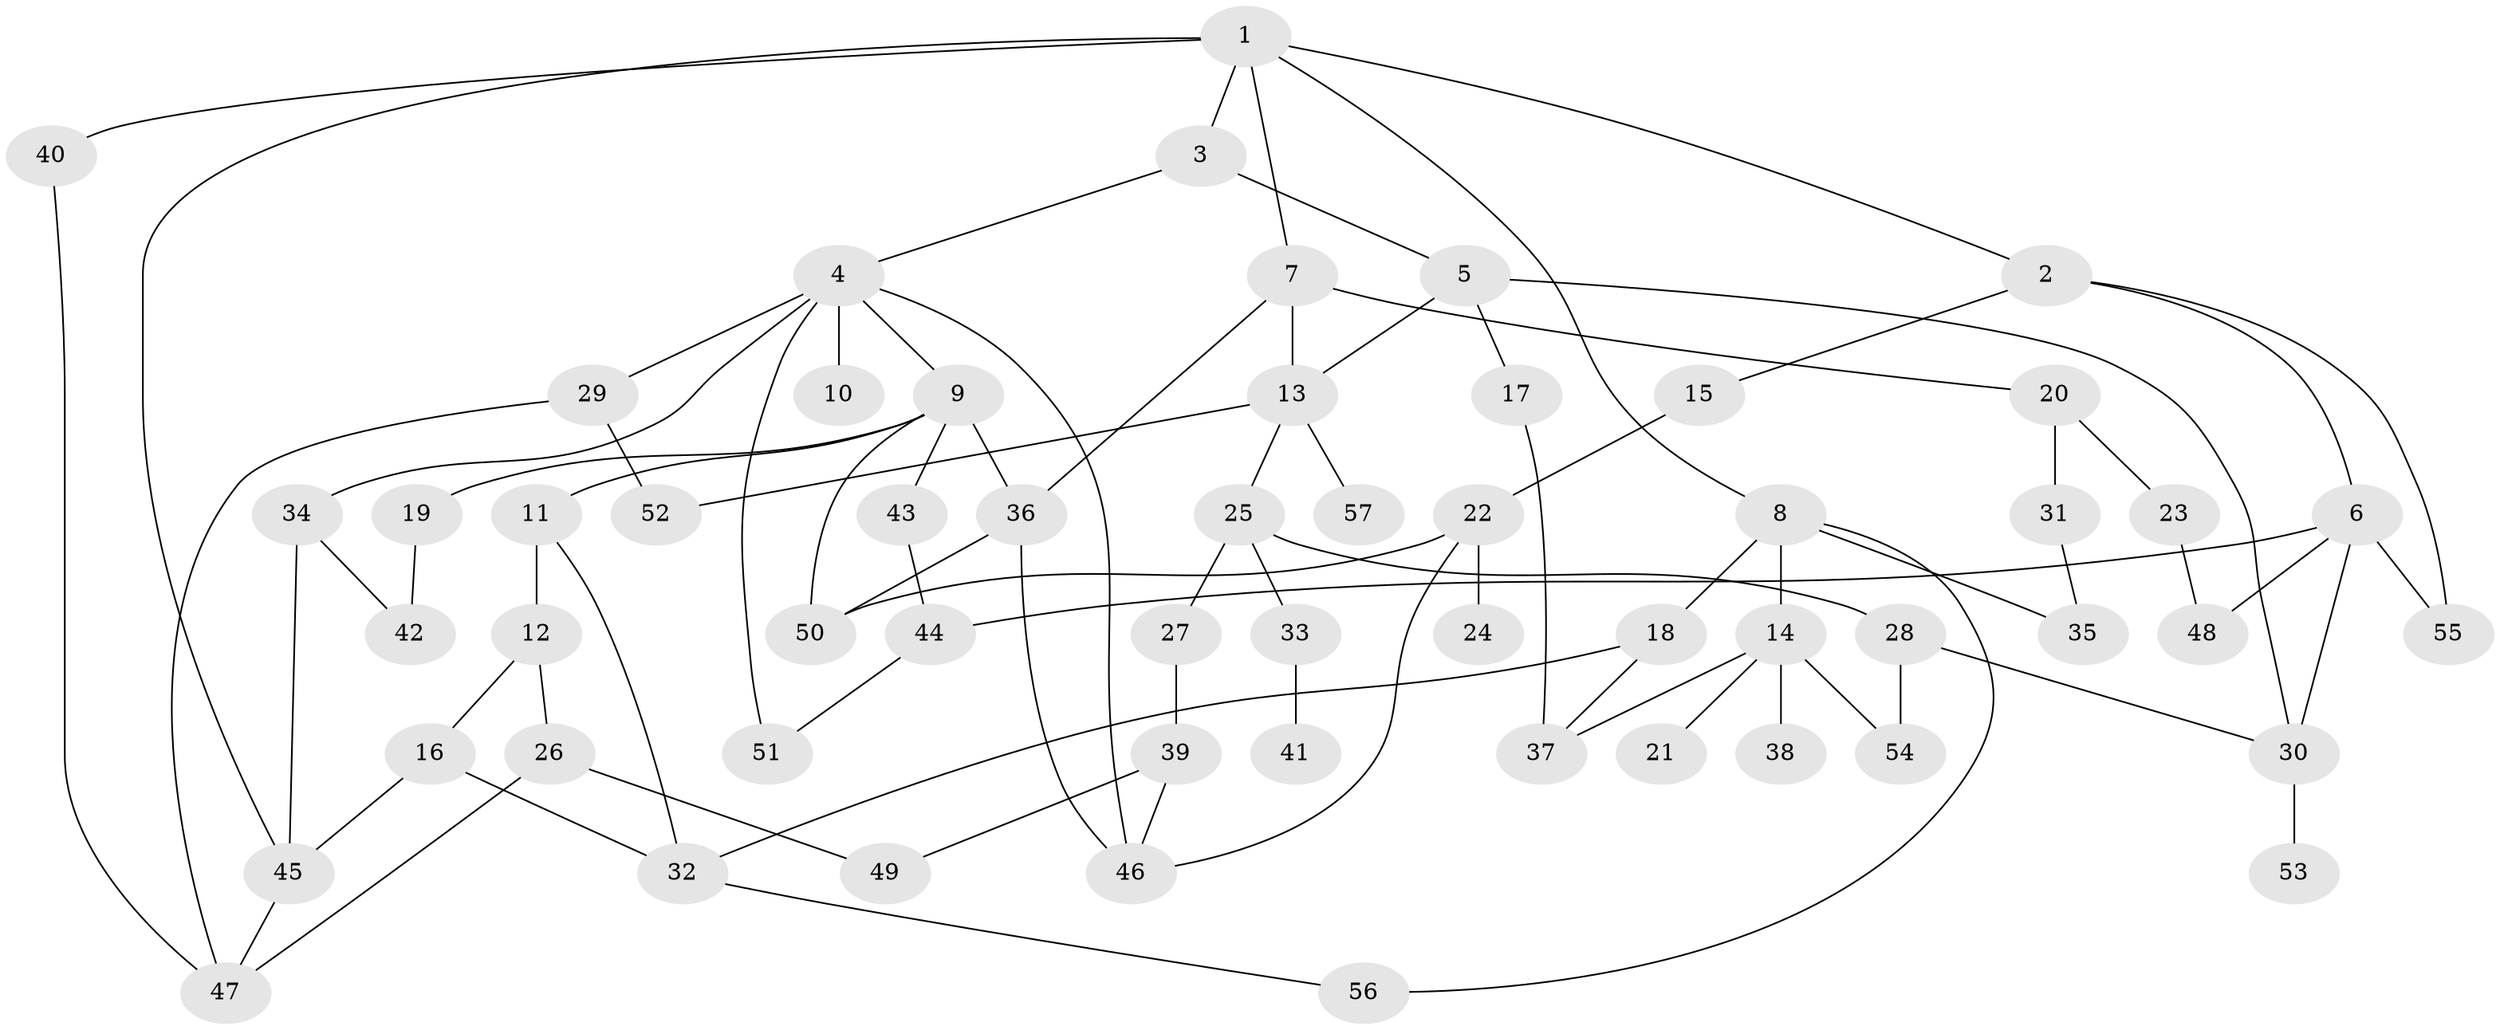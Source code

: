 // Generated by graph-tools (version 1.1) at 2025/42/03/09/25 04:42:28]
// undirected, 57 vertices, 84 edges
graph export_dot {
graph [start="1"]
  node [color=gray90,style=filled];
  1;
  2;
  3;
  4;
  5;
  6;
  7;
  8;
  9;
  10;
  11;
  12;
  13;
  14;
  15;
  16;
  17;
  18;
  19;
  20;
  21;
  22;
  23;
  24;
  25;
  26;
  27;
  28;
  29;
  30;
  31;
  32;
  33;
  34;
  35;
  36;
  37;
  38;
  39;
  40;
  41;
  42;
  43;
  44;
  45;
  46;
  47;
  48;
  49;
  50;
  51;
  52;
  53;
  54;
  55;
  56;
  57;
  1 -- 2;
  1 -- 3;
  1 -- 7;
  1 -- 8;
  1 -- 40;
  1 -- 45;
  2 -- 6;
  2 -- 15;
  2 -- 55;
  3 -- 4;
  3 -- 5;
  4 -- 9;
  4 -- 10;
  4 -- 29;
  4 -- 34;
  4 -- 51;
  4 -- 46;
  5 -- 17;
  5 -- 30;
  5 -- 13;
  6 -- 30;
  6 -- 44;
  6 -- 55;
  6 -- 48;
  7 -- 13;
  7 -- 20;
  7 -- 36;
  8 -- 14;
  8 -- 18;
  8 -- 35;
  8 -- 56;
  9 -- 11;
  9 -- 19;
  9 -- 43;
  9 -- 36;
  9 -- 50;
  11 -- 12;
  11 -- 32;
  12 -- 16;
  12 -- 26;
  13 -- 25;
  13 -- 52;
  13 -- 57;
  14 -- 21;
  14 -- 38;
  14 -- 54;
  14 -- 37;
  15 -- 22;
  16 -- 32;
  16 -- 45;
  17 -- 37;
  18 -- 37;
  18 -- 32;
  19 -- 42;
  20 -- 23;
  20 -- 31;
  22 -- 24;
  22 -- 46;
  22 -- 50;
  23 -- 48;
  25 -- 27;
  25 -- 28;
  25 -- 33;
  26 -- 49;
  26 -- 47;
  27 -- 39;
  28 -- 54;
  28 -- 30;
  29 -- 47;
  29 -- 52;
  30 -- 53;
  31 -- 35;
  32 -- 56;
  33 -- 41;
  34 -- 42;
  34 -- 45;
  36 -- 50;
  36 -- 46;
  39 -- 46;
  39 -- 49;
  40 -- 47;
  43 -- 44;
  44 -- 51;
  45 -- 47;
}
